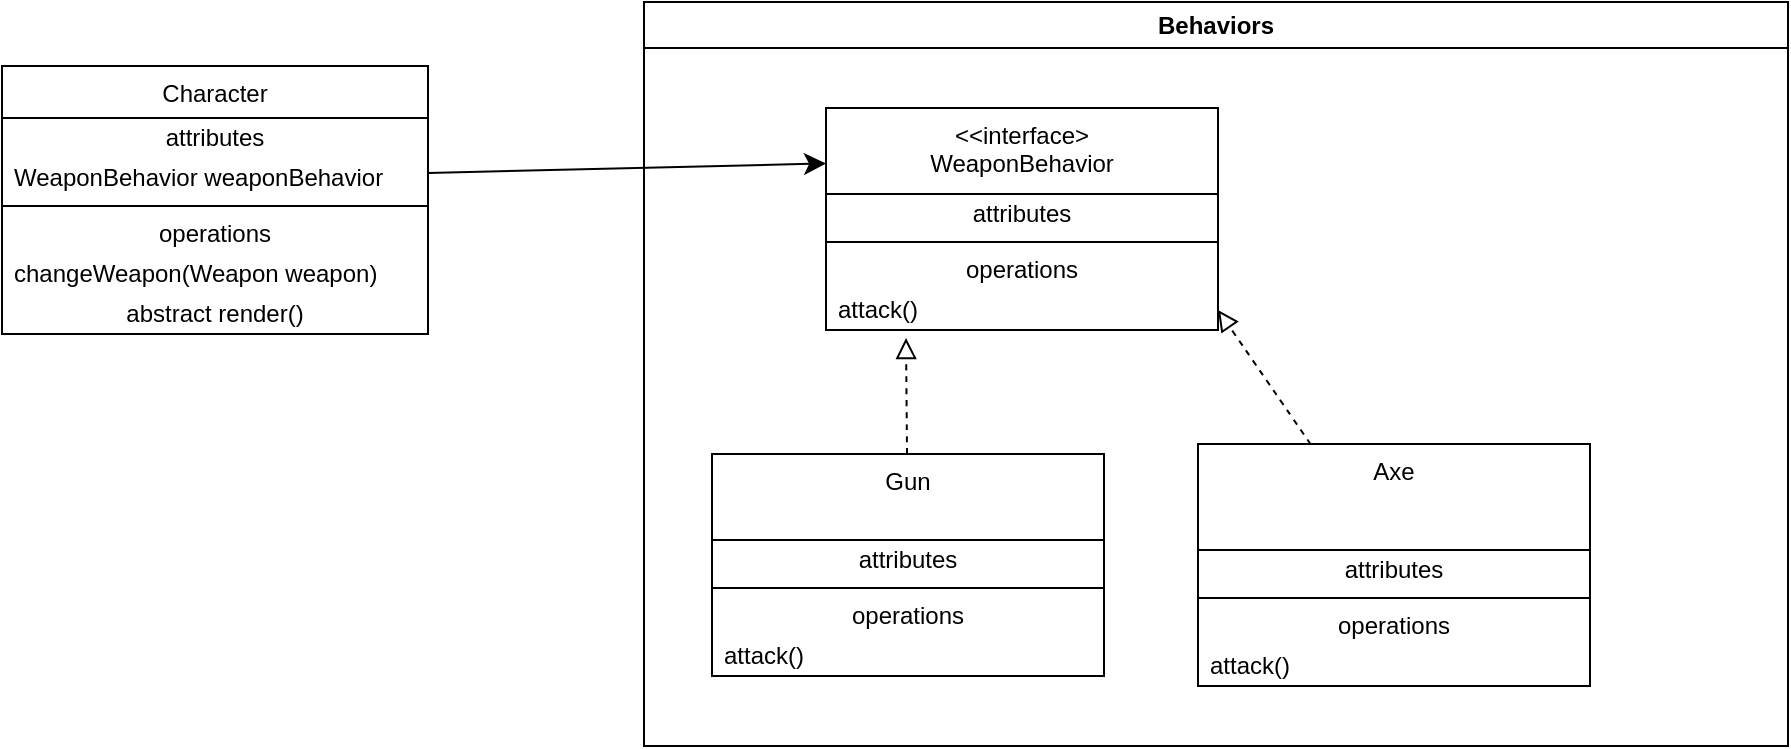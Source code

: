 <mxfile version="26.0.10">
  <diagram name="Page-1" id="Y5mHbKKCPKIjy9PZWAai">
    <mxGraphModel dx="950" dy="1868" grid="0" gridSize="10" guides="1" tooltips="1" connect="1" arrows="1" fold="1" page="0" pageScale="1" pageWidth="850" pageHeight="1100" math="0" shadow="0">
      <root>
        <mxCell id="0" />
        <mxCell id="1" parent="0" />
        <mxCell id="Iwf824m-LmvCQSN_nHbe-1" value="Character" style="swimlane;fontStyle=0;align=center;verticalAlign=top;childLayout=stackLayout;horizontal=1;startSize=26;horizontalStack=0;resizeParent=1;resizeParentMax=0;resizeLast=0;collapsible=0;marginBottom=0;html=1;whiteSpace=wrap;" parent="1" vertex="1">
          <mxGeometry x="294" y="-318" width="213" height="134" as="geometry" />
        </mxCell>
        <mxCell id="Iwf824m-LmvCQSN_nHbe-2" value="attributes" style="text;html=1;strokeColor=none;fillColor=none;align=center;verticalAlign=middle;spacingLeft=4;spacingRight=4;overflow=hidden;rotatable=0;points=[[0,0.5],[1,0.5]];portConstraint=eastwest;whiteSpace=wrap;" parent="Iwf824m-LmvCQSN_nHbe-1" vertex="1">
          <mxGeometry y="26" width="213" height="20" as="geometry" />
        </mxCell>
        <mxCell id="Iwf824m-LmvCQSN_nHbe-3" value="WeaponBehavior weaponBehavior" style="text;html=1;strokeColor=none;fillColor=none;align=left;verticalAlign=middle;spacingLeft=4;spacingRight=4;overflow=hidden;rotatable=0;points=[[0,0.5],[1,0.5]];portConstraint=eastwest;whiteSpace=wrap;" parent="Iwf824m-LmvCQSN_nHbe-1" vertex="1">
          <mxGeometry y="46" width="213" height="20" as="geometry" />
        </mxCell>
        <mxCell id="Iwf824m-LmvCQSN_nHbe-6" value="" style="line;strokeWidth=1;fillColor=none;align=left;verticalAlign=middle;spacingTop=-1;spacingLeft=3;spacingRight=3;rotatable=0;labelPosition=right;points=[];portConstraint=eastwest;" parent="Iwf824m-LmvCQSN_nHbe-1" vertex="1">
          <mxGeometry y="66" width="213" height="8" as="geometry" />
        </mxCell>
        <mxCell id="Iwf824m-LmvCQSN_nHbe-7" value="operations" style="text;html=1;strokeColor=none;fillColor=none;align=center;verticalAlign=middle;spacingLeft=4;spacingRight=4;overflow=hidden;rotatable=0;points=[[0,0.5],[1,0.5]];portConstraint=eastwest;whiteSpace=wrap;" parent="Iwf824m-LmvCQSN_nHbe-1" vertex="1">
          <mxGeometry y="74" width="213" height="20" as="geometry" />
        </mxCell>
        <mxCell id="Iwf824m-LmvCQSN_nHbe-8" value="changeWeapon(Weapon weapon)" style="text;html=1;strokeColor=none;fillColor=none;align=left;verticalAlign=middle;spacingLeft=4;spacingRight=4;overflow=hidden;rotatable=0;points=[[0,0.5],[1,0.5]];portConstraint=eastwest;whiteSpace=wrap;" parent="Iwf824m-LmvCQSN_nHbe-1" vertex="1">
          <mxGeometry y="94" width="213" height="20" as="geometry" />
        </mxCell>
        <mxCell id="rEYRDu9BjuGK_ocLq4Fy-15" value="abstract render()" style="text;html=1;strokeColor=none;fillColor=none;align=center;verticalAlign=middle;spacingLeft=4;spacingRight=4;overflow=hidden;rotatable=0;points=[[0,0.5],[1,0.5]];portConstraint=eastwest;whiteSpace=wrap;" vertex="1" parent="Iwf824m-LmvCQSN_nHbe-1">
          <mxGeometry y="114" width="213" height="20" as="geometry" />
        </mxCell>
        <mxCell id="rEYRDu9BjuGK_ocLq4Fy-7" value="Behaviors" style="swimlane;whiteSpace=wrap;html=1;" vertex="1" parent="1">
          <mxGeometry x="615" y="-350" width="572" height="372" as="geometry" />
        </mxCell>
        <mxCell id="rEYRDu9BjuGK_ocLq4Fy-1" value="&amp;lt;&amp;lt;interface&amp;gt;&lt;div&gt;WeaponBehavior&lt;/div&gt;" style="swimlane;fontStyle=0;align=center;verticalAlign=top;childLayout=stackLayout;horizontal=1;startSize=43;horizontalStack=0;resizeParent=1;resizeParentMax=0;resizeLast=0;collapsible=0;marginBottom=0;html=1;whiteSpace=wrap;" vertex="1" parent="rEYRDu9BjuGK_ocLq4Fy-7">
          <mxGeometry x="91" y="53" width="196" height="111" as="geometry" />
        </mxCell>
        <mxCell id="rEYRDu9BjuGK_ocLq4Fy-2" value="attributes" style="text;html=1;strokeColor=none;fillColor=none;align=center;verticalAlign=middle;spacingLeft=4;spacingRight=4;overflow=hidden;rotatable=0;points=[[0,0.5],[1,0.5]];portConstraint=eastwest;whiteSpace=wrap;" vertex="1" parent="rEYRDu9BjuGK_ocLq4Fy-1">
          <mxGeometry y="43" width="196" height="20" as="geometry" />
        </mxCell>
        <mxCell id="rEYRDu9BjuGK_ocLq4Fy-4" value="" style="line;strokeWidth=1;fillColor=none;align=left;verticalAlign=middle;spacingTop=-1;spacingLeft=3;spacingRight=3;rotatable=0;labelPosition=right;points=[];portConstraint=eastwest;" vertex="1" parent="rEYRDu9BjuGK_ocLq4Fy-1">
          <mxGeometry y="63" width="196" height="8" as="geometry" />
        </mxCell>
        <mxCell id="rEYRDu9BjuGK_ocLq4Fy-5" value="operations" style="text;html=1;strokeColor=none;fillColor=none;align=center;verticalAlign=middle;spacingLeft=4;spacingRight=4;overflow=hidden;rotatable=0;points=[[0,0.5],[1,0.5]];portConstraint=eastwest;whiteSpace=wrap;" vertex="1" parent="rEYRDu9BjuGK_ocLq4Fy-1">
          <mxGeometry y="71" width="196" height="20" as="geometry" />
        </mxCell>
        <mxCell id="rEYRDu9BjuGK_ocLq4Fy-6" value="attack()" style="text;html=1;strokeColor=none;fillColor=none;align=left;verticalAlign=middle;spacingLeft=4;spacingRight=4;overflow=hidden;rotatable=0;points=[[0,0.5],[1,0.5]];portConstraint=eastwest;whiteSpace=wrap;" vertex="1" parent="rEYRDu9BjuGK_ocLq4Fy-1">
          <mxGeometry y="91" width="196" height="20" as="geometry" />
        </mxCell>
        <mxCell id="rEYRDu9BjuGK_ocLq4Fy-23" style="edgeStyle=none;curved=1;rounded=0;orthogonalLoop=1;jettySize=auto;html=1;entryX=1;entryY=0.5;entryDx=0;entryDy=0;fontSize=12;startSize=8;endSize=8;dashed=1;endArrow=block;endFill=0;" edge="1" parent="rEYRDu9BjuGK_ocLq4Fy-7" source="rEYRDu9BjuGK_ocLq4Fy-18" target="rEYRDu9BjuGK_ocLq4Fy-6">
          <mxGeometry relative="1" as="geometry" />
        </mxCell>
        <mxCell id="rEYRDu9BjuGK_ocLq4Fy-18" value="Axe" style="swimlane;fontStyle=0;align=center;verticalAlign=top;childLayout=stackLayout;horizontal=1;startSize=53;horizontalStack=0;resizeParent=1;resizeParentMax=0;resizeLast=0;collapsible=0;marginBottom=0;html=1;whiteSpace=wrap;" vertex="1" parent="rEYRDu9BjuGK_ocLq4Fy-7">
          <mxGeometry x="277" y="221" width="196" height="121" as="geometry" />
        </mxCell>
        <mxCell id="rEYRDu9BjuGK_ocLq4Fy-19" value="attributes" style="text;html=1;strokeColor=none;fillColor=none;align=center;verticalAlign=middle;spacingLeft=4;spacingRight=4;overflow=hidden;rotatable=0;points=[[0,0.5],[1,0.5]];portConstraint=eastwest;whiteSpace=wrap;" vertex="1" parent="rEYRDu9BjuGK_ocLq4Fy-18">
          <mxGeometry y="53" width="196" height="20" as="geometry" />
        </mxCell>
        <mxCell id="rEYRDu9BjuGK_ocLq4Fy-20" value="" style="line;strokeWidth=1;fillColor=none;align=left;verticalAlign=middle;spacingTop=-1;spacingLeft=3;spacingRight=3;rotatable=0;labelPosition=right;points=[];portConstraint=eastwest;" vertex="1" parent="rEYRDu9BjuGK_ocLq4Fy-18">
          <mxGeometry y="73" width="196" height="8" as="geometry" />
        </mxCell>
        <mxCell id="rEYRDu9BjuGK_ocLq4Fy-21" value="operations" style="text;html=1;strokeColor=none;fillColor=none;align=center;verticalAlign=middle;spacingLeft=4;spacingRight=4;overflow=hidden;rotatable=0;points=[[0,0.5],[1,0.5]];portConstraint=eastwest;whiteSpace=wrap;" vertex="1" parent="rEYRDu9BjuGK_ocLq4Fy-18">
          <mxGeometry y="81" width="196" height="20" as="geometry" />
        </mxCell>
        <mxCell id="rEYRDu9BjuGK_ocLq4Fy-22" value="attack()" style="text;html=1;strokeColor=none;fillColor=none;align=left;verticalAlign=middle;spacingLeft=4;spacingRight=4;overflow=hidden;rotatable=0;points=[[0,0.5],[1,0.5]];portConstraint=eastwest;whiteSpace=wrap;" vertex="1" parent="rEYRDu9BjuGK_ocLq4Fy-18">
          <mxGeometry y="101" width="196" height="20" as="geometry" />
        </mxCell>
        <mxCell id="rEYRDu9BjuGK_ocLq4Fy-9" style="edgeStyle=none;curved=1;rounded=0;orthogonalLoop=1;jettySize=auto;html=1;entryX=0;entryY=0.25;entryDx=0;entryDy=0;fontSize=12;startSize=8;endSize=8;" edge="1" parent="1" source="Iwf824m-LmvCQSN_nHbe-3" target="rEYRDu9BjuGK_ocLq4Fy-1">
          <mxGeometry relative="1" as="geometry" />
        </mxCell>
        <mxCell id="rEYRDu9BjuGK_ocLq4Fy-10" value="Gun" style="swimlane;fontStyle=0;align=center;verticalAlign=top;childLayout=stackLayout;horizontal=1;startSize=43;horizontalStack=0;resizeParent=1;resizeParentMax=0;resizeLast=0;collapsible=0;marginBottom=0;html=1;whiteSpace=wrap;" vertex="1" parent="1">
          <mxGeometry x="649" y="-124" width="196" height="111" as="geometry" />
        </mxCell>
        <mxCell id="rEYRDu9BjuGK_ocLq4Fy-11" value="attributes" style="text;html=1;strokeColor=none;fillColor=none;align=center;verticalAlign=middle;spacingLeft=4;spacingRight=4;overflow=hidden;rotatable=0;points=[[0,0.5],[1,0.5]];portConstraint=eastwest;whiteSpace=wrap;" vertex="1" parent="rEYRDu9BjuGK_ocLq4Fy-10">
          <mxGeometry y="43" width="196" height="20" as="geometry" />
        </mxCell>
        <mxCell id="rEYRDu9BjuGK_ocLq4Fy-12" value="" style="line;strokeWidth=1;fillColor=none;align=left;verticalAlign=middle;spacingTop=-1;spacingLeft=3;spacingRight=3;rotatable=0;labelPosition=right;points=[];portConstraint=eastwest;" vertex="1" parent="rEYRDu9BjuGK_ocLq4Fy-10">
          <mxGeometry y="63" width="196" height="8" as="geometry" />
        </mxCell>
        <mxCell id="rEYRDu9BjuGK_ocLq4Fy-13" value="operations" style="text;html=1;strokeColor=none;fillColor=none;align=center;verticalAlign=middle;spacingLeft=4;spacingRight=4;overflow=hidden;rotatable=0;points=[[0,0.5],[1,0.5]];portConstraint=eastwest;whiteSpace=wrap;" vertex="1" parent="rEYRDu9BjuGK_ocLq4Fy-10">
          <mxGeometry y="71" width="196" height="20" as="geometry" />
        </mxCell>
        <mxCell id="rEYRDu9BjuGK_ocLq4Fy-14" value="attack()" style="text;html=1;strokeColor=none;fillColor=none;align=left;verticalAlign=middle;spacingLeft=4;spacingRight=4;overflow=hidden;rotatable=0;points=[[0,0.5],[1,0.5]];portConstraint=eastwest;whiteSpace=wrap;" vertex="1" parent="rEYRDu9BjuGK_ocLq4Fy-10">
          <mxGeometry y="91" width="196" height="20" as="geometry" />
        </mxCell>
        <mxCell id="rEYRDu9BjuGK_ocLq4Fy-16" style="edgeStyle=none;curved=1;rounded=0;orthogonalLoop=1;jettySize=auto;html=1;fontSize=12;startSize=8;endSize=8;dashed=1;endArrow=block;endFill=0;" edge="1" parent="1" source="rEYRDu9BjuGK_ocLq4Fy-10">
          <mxGeometry relative="1" as="geometry">
            <mxPoint x="746" y="-182" as="targetPoint" />
          </mxGeometry>
        </mxCell>
      </root>
    </mxGraphModel>
  </diagram>
</mxfile>
